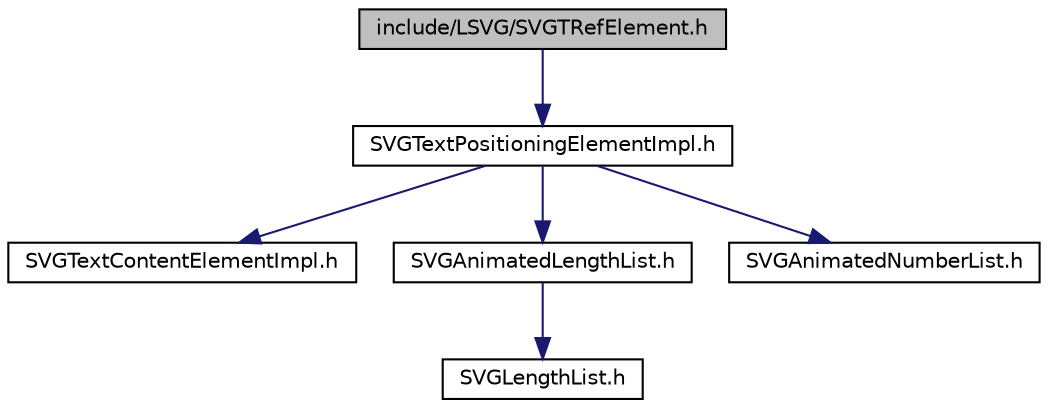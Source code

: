digraph G
{
  edge [fontname="Helvetica",fontsize="10",labelfontname="Helvetica",labelfontsize="10"];
  node [fontname="Helvetica",fontsize="10",shape=record];
  Node1 [label="include/LSVG/SVGTRefElement.h",height=0.2,width=0.4,color="black", fillcolor="grey75", style="filled" fontcolor="black"];
  Node1 -> Node2 [color="midnightblue",fontsize="10",style="solid",fontname="Helvetica"];
  Node2 [label="SVGTextPositioningElementImpl.h",height=0.2,width=0.4,color="black", fillcolor="white", style="filled",URL="$_s_v_g_text_positioning_element_impl_8h.html"];
  Node2 -> Node3 [color="midnightblue",fontsize="10",style="solid",fontname="Helvetica"];
  Node3 [label="SVGTextContentElementImpl.h",height=0.2,width=0.4,color="black", fillcolor="white", style="filled",URL="$_s_v_g_text_content_element_impl_8h.html"];
  Node2 -> Node4 [color="midnightblue",fontsize="10",style="solid",fontname="Helvetica"];
  Node4 [label="SVGAnimatedLengthList.h",height=0.2,width=0.4,color="black", fillcolor="white", style="filled",URL="$_s_v_g_animated_length_list_8h.html"];
  Node4 -> Node5 [color="midnightblue",fontsize="10",style="solid",fontname="Helvetica"];
  Node5 [label="SVGLengthList.h",height=0.2,width=0.4,color="black", fillcolor="white", style="filled",URL="$_s_v_g_length_list_8h.html"];
  Node2 -> Node6 [color="midnightblue",fontsize="10",style="solid",fontname="Helvetica"];
  Node6 [label="SVGAnimatedNumberList.h",height=0.2,width=0.4,color="black", fillcolor="white", style="filled",URL="$_s_v_g_animated_number_list_8h.html"];
}
